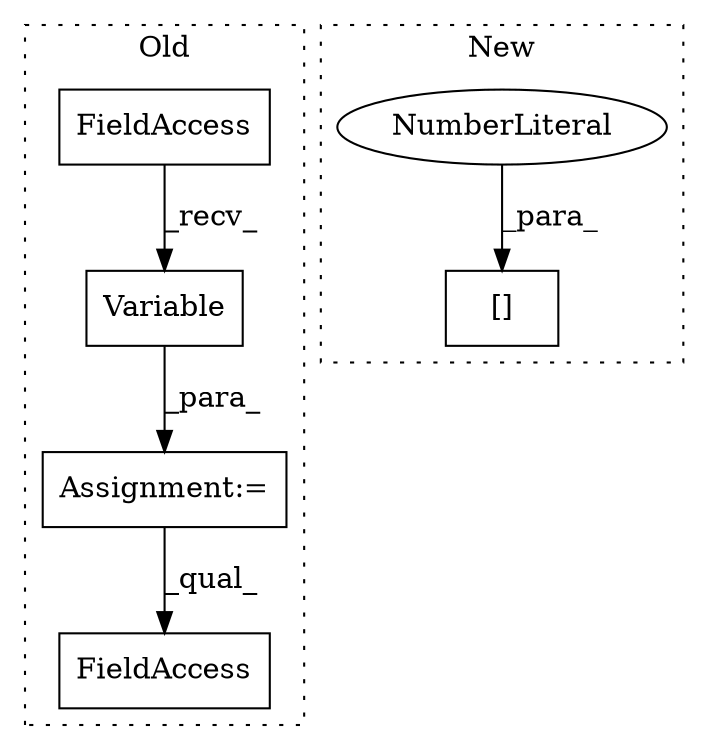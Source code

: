 digraph G {
subgraph cluster0 {
1 [label="Variable" a="32" s="6082" l="10" shape="box"];
3 [label="Assignment:=" a="7" s="6066" l="1" shape="box"];
5 [label="FieldAccess" a="22" s="6067" l="14" shape="box"];
6 [label="FieldAccess" a="22" s="7086" l="9" shape="box"];
label = "Old";
style="dotted";
}
subgraph cluster1 {
2 [label="[]" a="2" s="6491,6499" l="7,1" shape="box"];
4 [label="NumberLiteral" a="34" s="6498" l="1" shape="ellipse"];
label = "New";
style="dotted";
}
1 -> 3 [label="_para_"];
3 -> 6 [label="_qual_"];
4 -> 2 [label="_para_"];
5 -> 1 [label="_recv_"];
}